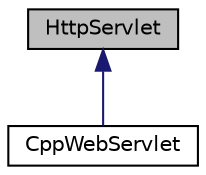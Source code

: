 digraph "HttpServlet"
{
  edge [fontname="Helvetica",fontsize="10",labelfontname="Helvetica",labelfontsize="10"];
  node [fontname="Helvetica",fontsize="10",shape=record];
  Node0 [label="HttpServlet",height=0.2,width=0.4,color="black", fillcolor="grey75", style="filled", fontcolor="black"];
  Node0 -> Node1 [dir="back",color="midnightblue",fontsize="10",style="solid"];
  Node1 [label="CppWebServlet",height=0.2,width=0.4,color="black", fillcolor="white", style="filled",URL="$class_cpp_web_servlet.html",tooltip="This class is responsible for displaying the standard pages of C++ Web Framework: index..."];
}
